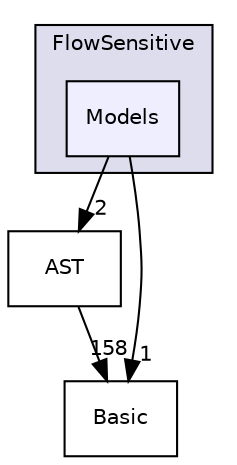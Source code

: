 digraph "include/clang/Analysis/FlowSensitive/Models" {
  bgcolor=transparent;
  compound=true
  node [ fontsize="10", fontname="Helvetica"];
  edge [ labelfontsize="10", labelfontname="Helvetica"];
  subgraph clusterdir_da2f14e2a7f786e7c0c602f23188c367 {
    graph [ bgcolor="#ddddee", pencolor="black", label="FlowSensitive" fontname="Helvetica", fontsize="10", URL="dir_da2f14e2a7f786e7c0c602f23188c367.html"]
  dir_380c67f34db6c3739d56e774acef0032 [shape=box, label="Models", style="filled", fillcolor="#eeeeff", pencolor="black", URL="dir_380c67f34db6c3739d56e774acef0032.html"];
  }
  dir_b7f1fb8e22c16abc1bb9b644ee717a58 [shape=box label="AST" URL="dir_b7f1fb8e22c16abc1bb9b644ee717a58.html"];
  dir_a004adf44f176e430fc6c2b869b0fb57 [shape=box label="Basic" URL="dir_a004adf44f176e430fc6c2b869b0fb57.html"];
  dir_b7f1fb8e22c16abc1bb9b644ee717a58->dir_a004adf44f176e430fc6c2b869b0fb57 [headlabel="158", labeldistance=1.5 headhref="dir_000013_000014.html"];
  dir_380c67f34db6c3739d56e774acef0032->dir_b7f1fb8e22c16abc1bb9b644ee717a58 [headlabel="2", labeldistance=1.5 headhref="dir_000008_000013.html"];
  dir_380c67f34db6c3739d56e774acef0032->dir_a004adf44f176e430fc6c2b869b0fb57 [headlabel="1", labeldistance=1.5 headhref="dir_000008_000014.html"];
}

